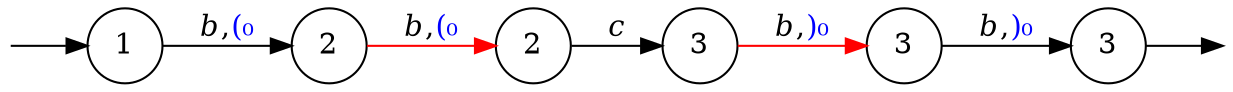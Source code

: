 digraph {
	node [shape=circle];
	Q0 [style=invisible, height=0, width=0, fixedsize=true];
	Q1 [style=invisible, height=0, width=0, fixedsize=true];
	graph [rankdir="LR"];
	0 [label=1];
	1 [label=2];
	2 [label=2];
	3 [label=3];
	4 [label=3];
	5 [label=3];

	Q0 -> 0;
	5 -> Q1;
	0 -> 1  [label=<<i>b</i>,<FONT COLOR="blue">(₀</FONT>> ];
	1 -> 2  [label=<<i>b</i>,<FONT COLOR="blue">(₀</FONT>>, color=red ];
	2 -> 3  [label=<<i>c</i>> ];
	3 -> 4  [label=<<i>b</i>,<FONT COLOR="blue">)₀</FONT>>, color=red  ];
	4 -> 5  [label=<<i>b</i>,<FONT COLOR="blue">)₀</FONT>>];
}
